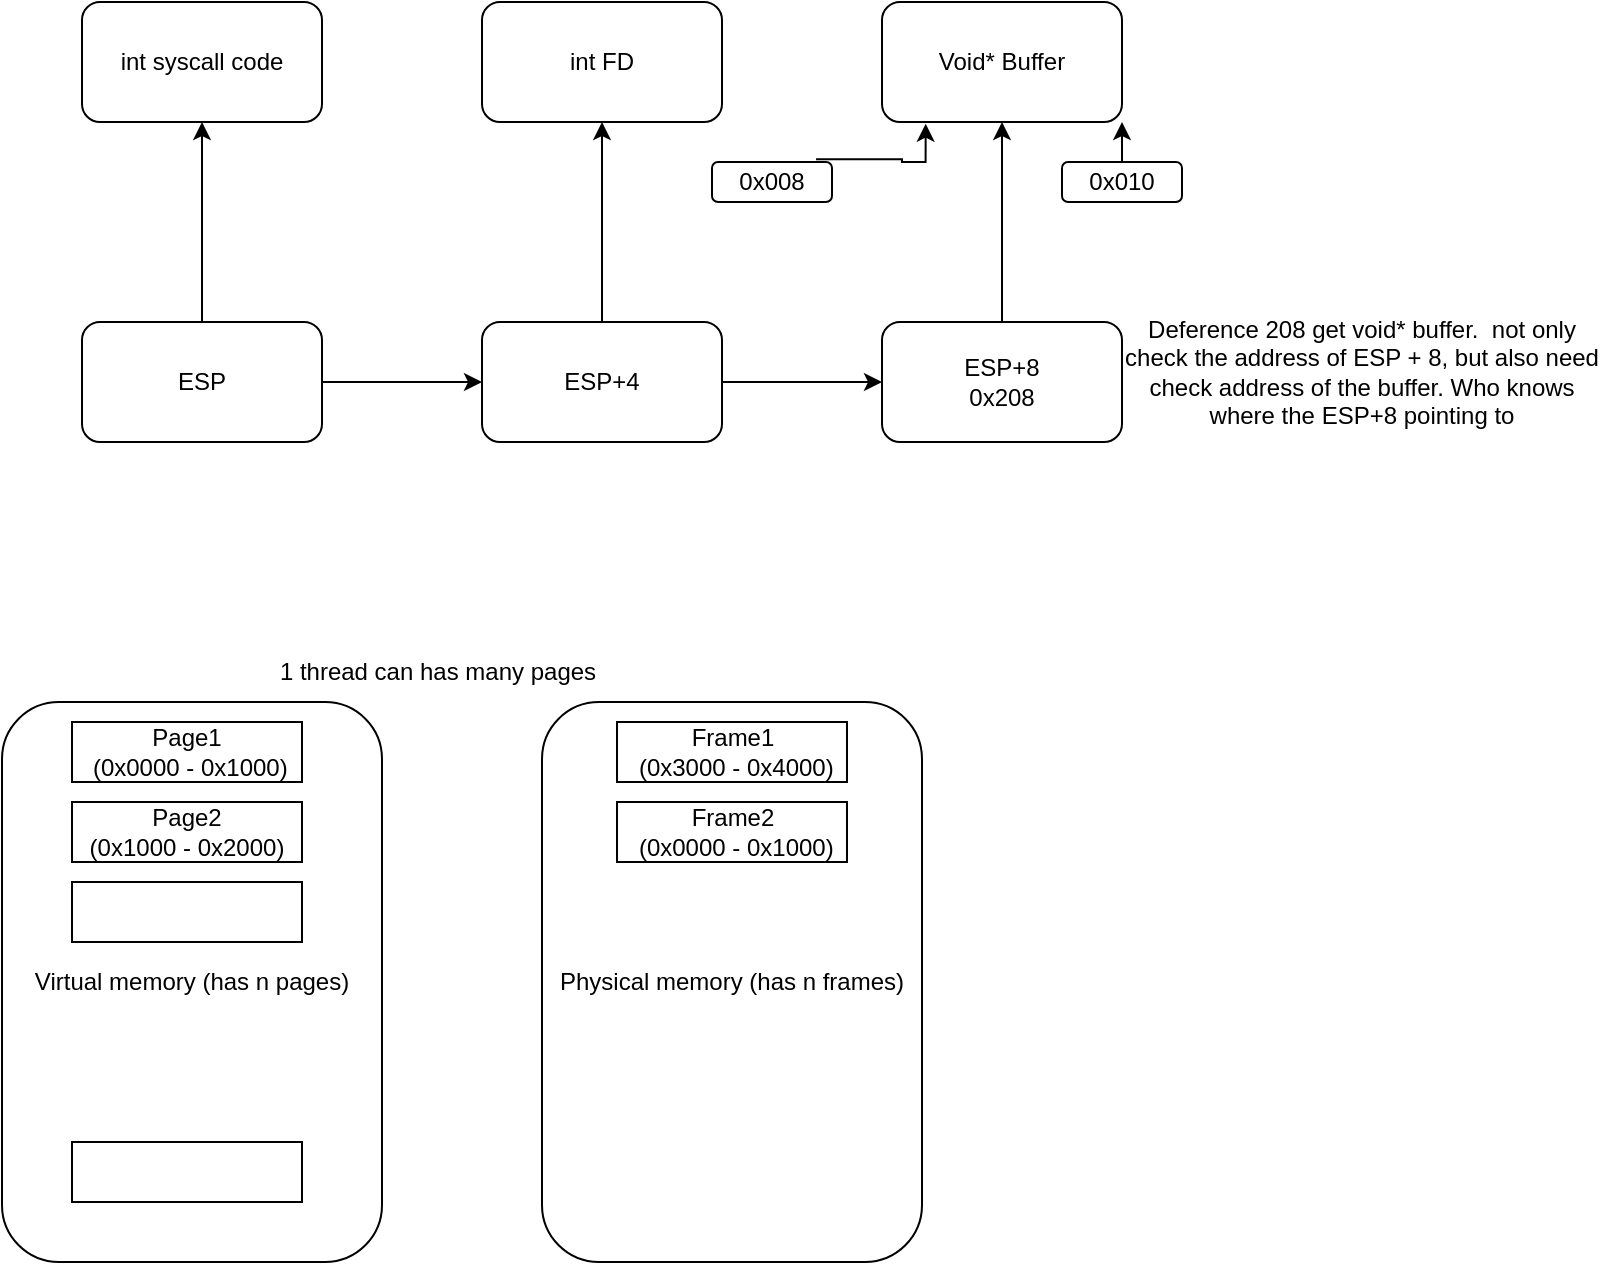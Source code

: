 <mxfile version="13.10.0" type="github">
  <diagram id="5jlkh1vB7oCjUuGCAA8b" name="Page-1">
    <mxGraphModel dx="813" dy="454" grid="1" gridSize="10" guides="1" tooltips="1" connect="1" arrows="1" fold="1" page="1" pageScale="1" pageWidth="850" pageHeight="1100" math="0" shadow="0">
      <root>
        <mxCell id="0" />
        <mxCell id="1" parent="0" />
        <mxCell id="0KiW9_K8kbpAwRVkYxgG-3" value="" style="edgeStyle=orthogonalEdgeStyle;rounded=0;orthogonalLoop=1;jettySize=auto;html=1;" edge="1" parent="1" source="0KiW9_K8kbpAwRVkYxgG-1" target="0KiW9_K8kbpAwRVkYxgG-2">
          <mxGeometry relative="1" as="geometry" />
        </mxCell>
        <mxCell id="0KiW9_K8kbpAwRVkYxgG-5" value="" style="edgeStyle=orthogonalEdgeStyle;rounded=0;orthogonalLoop=1;jettySize=auto;html=1;" edge="1" parent="1" source="0KiW9_K8kbpAwRVkYxgG-1" target="0KiW9_K8kbpAwRVkYxgG-4">
          <mxGeometry relative="1" as="geometry" />
        </mxCell>
        <mxCell id="0KiW9_K8kbpAwRVkYxgG-1" value="ESP" style="rounded=1;whiteSpace=wrap;html=1;" vertex="1" parent="1">
          <mxGeometry x="80" y="270" width="120" height="60" as="geometry" />
        </mxCell>
        <mxCell id="0KiW9_K8kbpAwRVkYxgG-2" value="int syscall code" style="whiteSpace=wrap;html=1;rounded=1;" vertex="1" parent="1">
          <mxGeometry x="80" y="110" width="120" height="60" as="geometry" />
        </mxCell>
        <mxCell id="0KiW9_K8kbpAwRVkYxgG-7" value="" style="edgeStyle=orthogonalEdgeStyle;rounded=0;orthogonalLoop=1;jettySize=auto;html=1;" edge="1" parent="1" source="0KiW9_K8kbpAwRVkYxgG-4" target="0KiW9_K8kbpAwRVkYxgG-6">
          <mxGeometry relative="1" as="geometry" />
        </mxCell>
        <mxCell id="0KiW9_K8kbpAwRVkYxgG-9" value="" style="edgeStyle=orthogonalEdgeStyle;rounded=0;orthogonalLoop=1;jettySize=auto;html=1;" edge="1" parent="1" source="0KiW9_K8kbpAwRVkYxgG-4" target="0KiW9_K8kbpAwRVkYxgG-8">
          <mxGeometry relative="1" as="geometry" />
        </mxCell>
        <mxCell id="0KiW9_K8kbpAwRVkYxgG-4" value="ESP+4" style="rounded=1;whiteSpace=wrap;html=1;" vertex="1" parent="1">
          <mxGeometry x="280" y="270" width="120" height="60" as="geometry" />
        </mxCell>
        <mxCell id="0KiW9_K8kbpAwRVkYxgG-11" value="" style="edgeStyle=orthogonalEdgeStyle;rounded=0;orthogonalLoop=1;jettySize=auto;html=1;" edge="1" parent="1" source="0KiW9_K8kbpAwRVkYxgG-6" target="0KiW9_K8kbpAwRVkYxgG-10">
          <mxGeometry relative="1" as="geometry" />
        </mxCell>
        <mxCell id="0KiW9_K8kbpAwRVkYxgG-6" value="ESP+8&lt;br&gt;0x208" style="whiteSpace=wrap;html=1;rounded=1;" vertex="1" parent="1">
          <mxGeometry x="480" y="270" width="120" height="60" as="geometry" />
        </mxCell>
        <mxCell id="0KiW9_K8kbpAwRVkYxgG-8" value="int FD" style="rounded=1;whiteSpace=wrap;html=1;" vertex="1" parent="1">
          <mxGeometry x="280" y="110" width="120" height="60" as="geometry" />
        </mxCell>
        <mxCell id="0KiW9_K8kbpAwRVkYxgG-12" value="" style="edgeStyle=orthogonalEdgeStyle;rounded=0;orthogonalLoop=1;jettySize=auto;html=1;exitX=0.867;exitY=-0.071;exitDx=0;exitDy=0;exitPerimeter=0;entryX=0.182;entryY=1.014;entryDx=0;entryDy=0;entryPerimeter=0;" edge="1" parent="1" source="0KiW9_K8kbpAwRVkYxgG-13" target="0KiW9_K8kbpAwRVkYxgG-10">
          <mxGeometry relative="1" as="geometry">
            <mxPoint x="440" y="210" as="targetPoint" />
            <Array as="points">
              <mxPoint x="490" y="189" />
              <mxPoint x="490" y="190" />
              <mxPoint x="502" y="190" />
            </Array>
          </mxGeometry>
        </mxCell>
        <mxCell id="0KiW9_K8kbpAwRVkYxgG-10" value="Void* Buffer&lt;br&gt;" style="whiteSpace=wrap;html=1;rounded=1;" vertex="1" parent="1">
          <mxGeometry x="480" y="110" width="120" height="60" as="geometry" />
        </mxCell>
        <mxCell id="0KiW9_K8kbpAwRVkYxgG-13" value="0x008" style="rounded=1;whiteSpace=wrap;html=1;" vertex="1" parent="1">
          <mxGeometry x="395" y="190" width="60" height="20" as="geometry" />
        </mxCell>
        <mxCell id="0KiW9_K8kbpAwRVkYxgG-16" value="" style="edgeStyle=orthogonalEdgeStyle;rounded=0;orthogonalLoop=1;jettySize=auto;html=1;" edge="1" parent="1" source="0KiW9_K8kbpAwRVkYxgG-14" target="0KiW9_K8kbpAwRVkYxgG-10">
          <mxGeometry relative="1" as="geometry">
            <Array as="points">
              <mxPoint x="600" y="170" />
            </Array>
          </mxGeometry>
        </mxCell>
        <mxCell id="0KiW9_K8kbpAwRVkYxgG-14" value="0x010" style="rounded=1;whiteSpace=wrap;html=1;" vertex="1" parent="1">
          <mxGeometry x="570" y="190" width="60" height="20" as="geometry" />
        </mxCell>
        <mxCell id="0KiW9_K8kbpAwRVkYxgG-17" value="Deference 208 get void* buffer.&amp;nbsp; not only check the address of ESP + 8, but also need check address of the buffer. Who knows where the ESP+8 pointing to" style="text;html=1;strokeColor=none;fillColor=none;align=center;verticalAlign=middle;whiteSpace=wrap;rounded=0;" vertex="1" parent="1">
          <mxGeometry x="600" y="270" width="240" height="50" as="geometry" />
        </mxCell>
        <mxCell id="0KiW9_K8kbpAwRVkYxgG-19" value="Virtual memory (has n pages)" style="rounded=1;whiteSpace=wrap;html=1;" vertex="1" parent="1">
          <mxGeometry x="40" y="460" width="190" height="280" as="geometry" />
        </mxCell>
        <mxCell id="0KiW9_K8kbpAwRVkYxgG-20" value="Page1&lt;br&gt;&amp;nbsp;(0x0000 - 0x1000)" style="rounded=0;whiteSpace=wrap;html=1;" vertex="1" parent="1">
          <mxGeometry x="75" y="470" width="115" height="30" as="geometry" />
        </mxCell>
        <mxCell id="0KiW9_K8kbpAwRVkYxgG-22" value="Page2&lt;br&gt;(0x1000 - 0x2000)" style="rounded=0;whiteSpace=wrap;html=1;" vertex="1" parent="1">
          <mxGeometry x="75" y="510" width="115" height="30" as="geometry" />
        </mxCell>
        <mxCell id="0KiW9_K8kbpAwRVkYxgG-23" value="" style="rounded=0;whiteSpace=wrap;html=1;" vertex="1" parent="1">
          <mxGeometry x="75" y="550" width="115" height="30" as="geometry" />
        </mxCell>
        <mxCell id="0KiW9_K8kbpAwRVkYxgG-24" value="" style="rounded=0;whiteSpace=wrap;html=1;" vertex="1" parent="1">
          <mxGeometry x="75" y="680" width="115" height="30" as="geometry" />
        </mxCell>
        <mxCell id="0KiW9_K8kbpAwRVkYxgG-27" value="Physical memory (has n frames)" style="rounded=1;whiteSpace=wrap;html=1;" vertex="1" parent="1">
          <mxGeometry x="310" y="460" width="190" height="280" as="geometry" />
        </mxCell>
        <mxCell id="0KiW9_K8kbpAwRVkYxgG-28" value="Frame1&lt;br&gt;&amp;nbsp;(0x3000 - 0x4000)" style="rounded=0;whiteSpace=wrap;html=1;" vertex="1" parent="1">
          <mxGeometry x="347.5" y="470" width="115" height="30" as="geometry" />
        </mxCell>
        <mxCell id="0KiW9_K8kbpAwRVkYxgG-29" value="Frame2&lt;br&gt;&amp;nbsp;(0x0000 - 0x1000)" style="rounded=0;whiteSpace=wrap;html=1;" vertex="1" parent="1">
          <mxGeometry x="347.5" y="510" width="115" height="30" as="geometry" />
        </mxCell>
        <mxCell id="0KiW9_K8kbpAwRVkYxgG-30" value="1 thread can has many pages" style="text;html=1;strokeColor=none;fillColor=none;align=center;verticalAlign=middle;whiteSpace=wrap;rounded=0;" vertex="1" parent="1">
          <mxGeometry x="167.5" y="430" width="180" height="30" as="geometry" />
        </mxCell>
      </root>
    </mxGraphModel>
  </diagram>
</mxfile>
